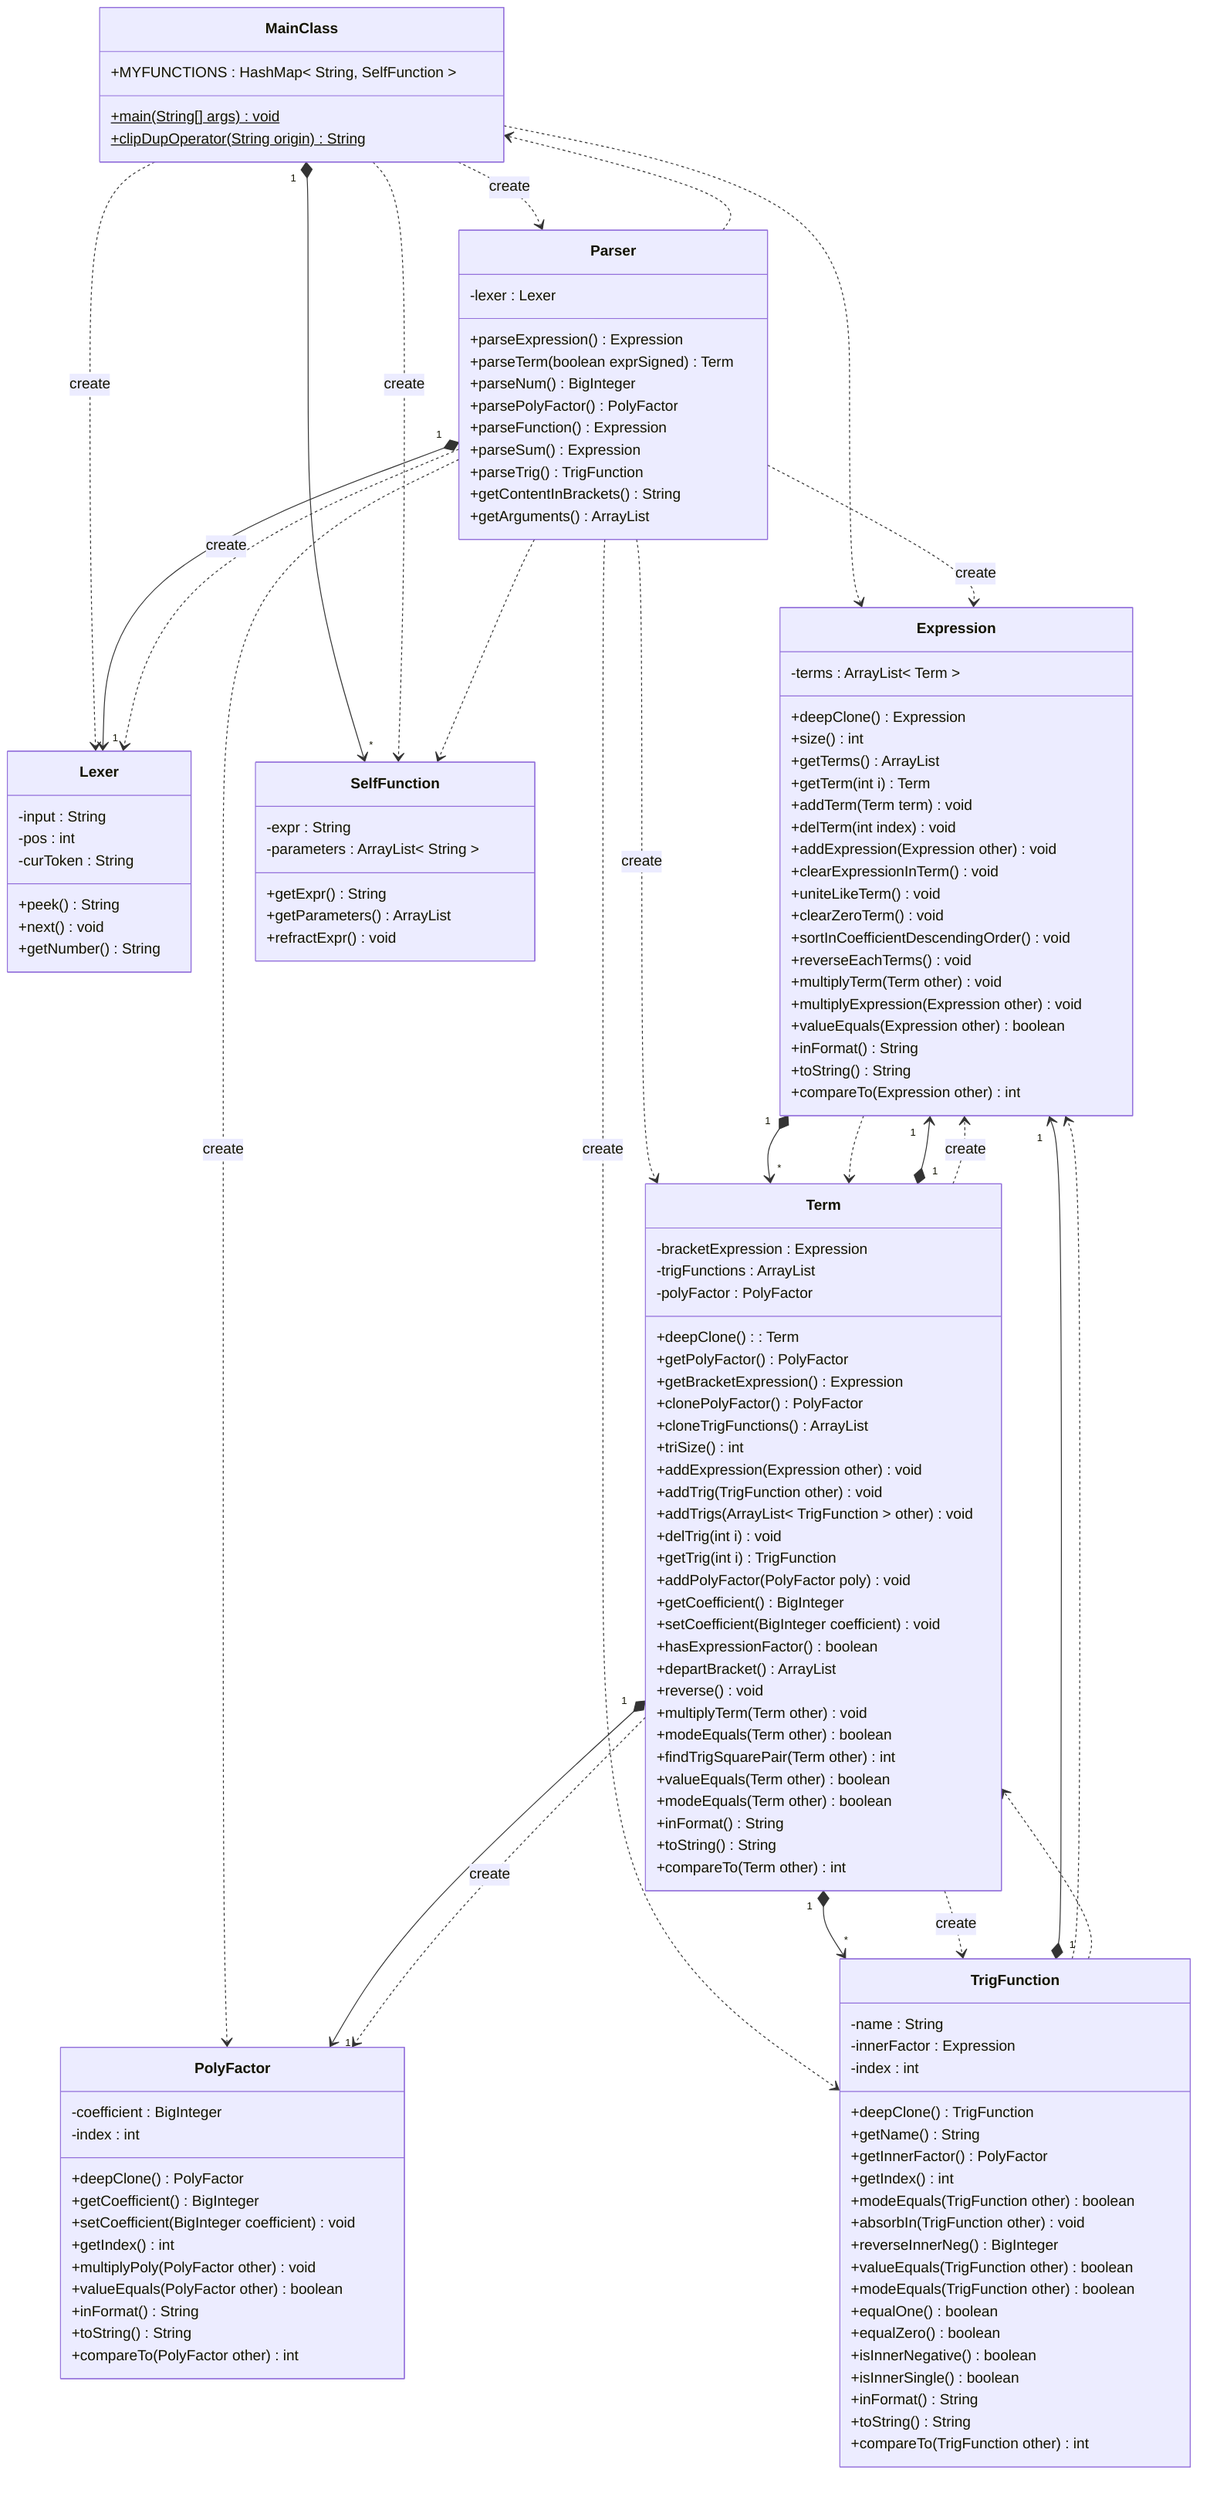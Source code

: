 classDiagram
	class MainClass{
        +MYFUNCTIONS : HashMap< String, SelfFunction >

		+main(String[] args)$ void
		+clipDupOperator(String origin)$ String
	}

	class Lexer{
		-input : String
		-pos : int
		-curToken : String

		+peek() String
		+next() void
		+getNumber() String
	}
	
	class Parser{
		-lexer : Lexer

		+parseExpression() Expression
		+parseTerm(boolean exprSigned) Term
        +parseNum() BigInteger
        +parsePolyFactor() PolyFactor
        +parseFunction() Expression
        +parseSum() Expression
        +parseTrig() TrigFunction
        +getContentInBrackets() String
        +getArguments() ArrayList<String>
	}

	class Expression{
		-terms : ArrayList< Term >

        +deepClone() Expression
        +size() int
        +getTerms() ArrayList<Term>
        +getTerm(int i) Term
		+addTerm(Term term) void
		+delTerm(int index) void
        +addExpression(Expression other) void

        +clearExpressionInTerm() void
		+uniteLikeTerm() void
		+clearZeroTerm() void
		+sortInCoefficientDescendingOrder() void
        +reverseEachTerms() void

		+multiplyTerm(Term other) void
        +multiplyExpression(Expression other) void

        +valueEquals(Expression other) boolean

		+inFormat() String
		+toString() String
        +compareTo(Expression other) int
	}

	class Term{
		-bracketExpression : Expression
        -trigFunctions : ArrayList<TrigFunction>
		-polyFactor : PolyFactor

        +deepClone() : Term
        +getPolyFactor() PolyFactor
		+getBracketExpression() Expression
        +clonePolyFactor() PolyFactor
        +cloneTrigFunctions() ArrayList<TrigFunction>

        +triSize() int
		+addExpression(Expression other) void
        +addTrig(TrigFunction other) void
        +addTrigs(ArrayList< TrigFunction > other) void
        +delTrig(int i) void
        +getTrig(int i) TrigFunction
        +addPolyFactor(PolyFactor poly) void
        +getCoefficient() BigInteger
		+setCoefficient(BigInteger coefficient) void
        +hasExpressionFactor() boolean

		+departBracket() ArrayList<Term>
        +reverse() void

        +multiplyTerm(Term other) void
        +modeEquals(Term other) boolean
        +findTrigSquarePair(Term other) int
		
        +valueEquals(Term other) boolean
        +modeEquals(Term other) boolean

		+inFormat() String
		+toString() String
        +compareTo(Term other) int
	}

    class TrigFunction{
        -name : String
        -innerFactor : Expression
        -index : int
        
        +deepClone() TrigFunction
        +getName() String
        +getInnerFactor() PolyFactor
        +getIndex() int

        +modeEquals(TrigFunction other) boolean
        +absorbIn(TrigFunction other) void
        +reverseInnerNeg() BigInteger

        +valueEquals(TrigFunction other) boolean
        +modeEquals(TrigFunction other) boolean
        +equalOne() boolean
        +equalZero() boolean
        +isInnerNegative() boolean
        +isInnerSingle() boolean

        +inFormat() String
        +toString() String
        +compareTo(TrigFunction other) int 
    }
    
    class PolyFactor{
        -coefficient : BigInteger
        -index : int

        +deepClone() PolyFactor
        +getCoefficient() BigInteger
        +setCoefficient(BigInteger coefficient) void
        +getIndex() int

        +multiplyPoly(PolyFactor other) void
        
        +valueEquals(PolyFactor other) boolean

        +inFormat() String
        +toString() String
        +compareTo(PolyFactor other) int
    }

    class SelfFunction{
        -expr : String
        -parameters : ArrayList< String >

        +getExpr() String
        +getParameters() ArrayList<String>
        +refractExpr() void
    }

    MainClass "1"*-->"*" SelfFunction
    MainClass ..> SelfFunction : create
    MainClass ..> Parser : create
    MainClass ..> Lexer : create
    MainClass ..> Expression

    Parser ..> MainClass
    Parser "1"*-->"1" Lexer
    Parser ..> Lexer : create
    Parser ..> Expression : create
    Parser ..> Term : create
    Parser ..> TrigFunction : create
    Parser ..> PolyFactor : create
    Parser ..> SelfFunction

    Expression "1"*-->"*" Term
    Expression ..> Term

    Term "1"*-->"1" Expression
    Term ..> Expression : create
    Term "1"*-->"*" TrigFunction
    Term ..> TrigFunction : create
    Term "1"*-->"1" PolyFactor
    Term ..> PolyFactor : create

    TrigFunction "1"*-->"1" Expression
    TrigFunction ..> Expression
    TrigFunction ..> Term